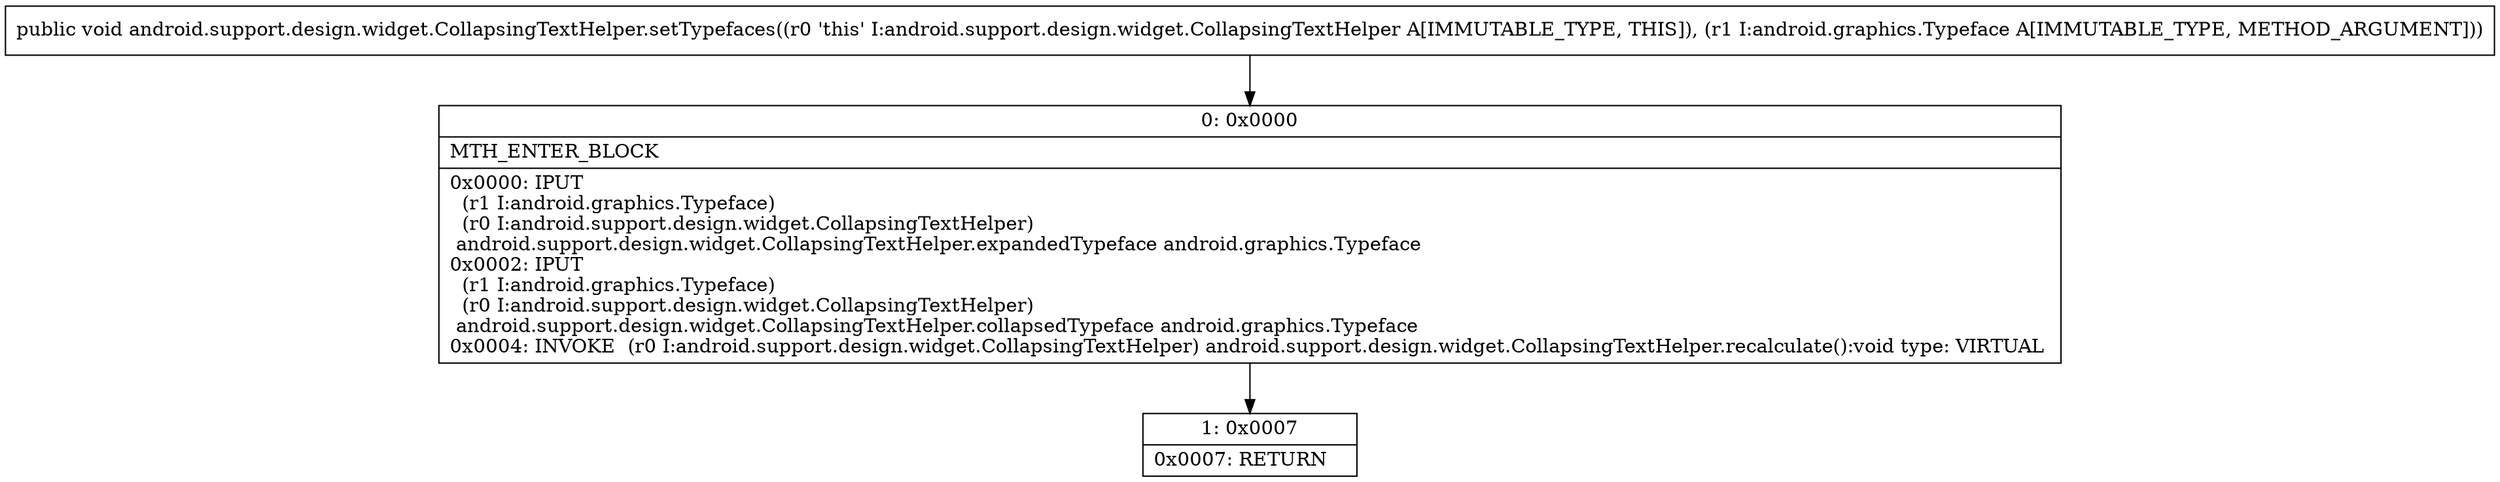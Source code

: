 digraph "CFG forandroid.support.design.widget.CollapsingTextHelper.setTypefaces(Landroid\/graphics\/Typeface;)V" {
Node_0 [shape=record,label="{0\:\ 0x0000|MTH_ENTER_BLOCK\l|0x0000: IPUT  \l  (r1 I:android.graphics.Typeface)\l  (r0 I:android.support.design.widget.CollapsingTextHelper)\l android.support.design.widget.CollapsingTextHelper.expandedTypeface android.graphics.Typeface \l0x0002: IPUT  \l  (r1 I:android.graphics.Typeface)\l  (r0 I:android.support.design.widget.CollapsingTextHelper)\l android.support.design.widget.CollapsingTextHelper.collapsedTypeface android.graphics.Typeface \l0x0004: INVOKE  (r0 I:android.support.design.widget.CollapsingTextHelper) android.support.design.widget.CollapsingTextHelper.recalculate():void type: VIRTUAL \l}"];
Node_1 [shape=record,label="{1\:\ 0x0007|0x0007: RETURN   \l}"];
MethodNode[shape=record,label="{public void android.support.design.widget.CollapsingTextHelper.setTypefaces((r0 'this' I:android.support.design.widget.CollapsingTextHelper A[IMMUTABLE_TYPE, THIS]), (r1 I:android.graphics.Typeface A[IMMUTABLE_TYPE, METHOD_ARGUMENT])) }"];
MethodNode -> Node_0;
Node_0 -> Node_1;
}


